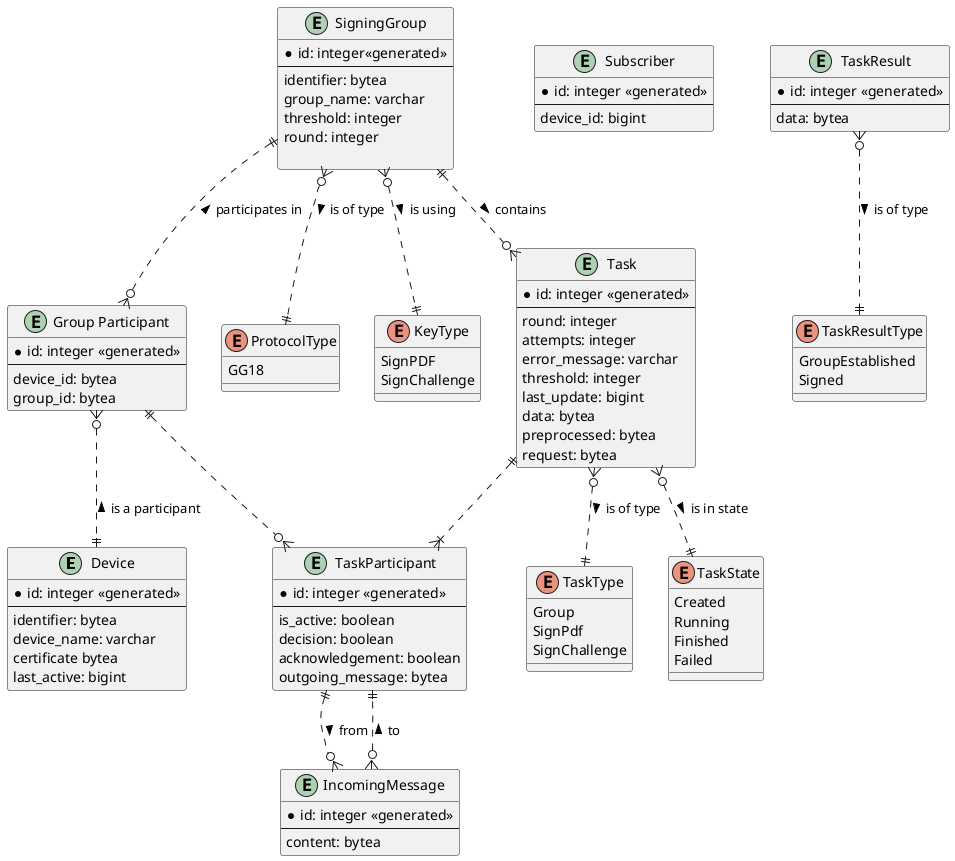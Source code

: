 @startuml meesign-erd

'skinparam linetype ortho

entity "Device" as device {
    * id: integer <<generated>>
    --
    identifier: bytea
    device_name: varchar
    certificate bytea
    last_active: bigint
}

entity "Subscriber" as subscriber {
    * id: integer <<generated>>
    --
    device_id: bigint
}
entity "Group Participant" as group_participant {
    * id: integer <<generated>>
    --
    device_id: bytea
    group_id: bytea
}

entity "SigningGroup" as group {
    * id: integer<<generated>>
    --
    identifier: bytea
    group_name: varchar
    threshold: integer
    round: integer

}

enum "ProtocolType" as protocol_type {
    GG18
}

enum "KeyType" as key_type {
    SignPDF
    SignChallenge
}



entity "Task" as task {
    * id: integer <<generated>>
    --
    round: integer
    attempts: integer
    error_message: varchar
    threshold: integer
    last_update: bigint
    data: bytea
    preprocessed: bytea
    request: bytea
}

entity "TaskParticipant" as task_participant{
    * id: integer <<generated>>
    --
    is_active: boolean
    decision: boolean
    acknowledgement: boolean
    outgoing_message: bytea
}

entity "IncomingMessage" as incoming_message {
    * id: integer <<generated>>
    --
    content: bytea
}

enum "TaskType" as task_type {
    Group
    SignPdf
    SignChallenge
}

enum "TaskState" as stask_state {
    Created
    Running
    Finished
    Failed
}

entity "TaskResult" as task_result {
    * id: integer <<generated>>
    --
    data: bytea
}

enum "TaskResultType" as task_result_type {
    GroupEstablished
    Signed
}

group ||..o{ group_participant: < participates in
group }o..|| key_type: is using >
group_participant }o..|| device: < is a participant
group }o..|| protocol_type: > is of type
task }o..|| task_type: > is of type
group ||..o{ task: > contains
task }o..|| stask_state: > is in state
' task_result }o..o| group : > group established
task_result }o..|| task_result_type: > is of type
task ||..|{ task_participant
group_participant ||..o{ task_participant
task_participant ||..o{ incoming_message: > from
incoming_message }o..|| task_participant : > to
@enduml
